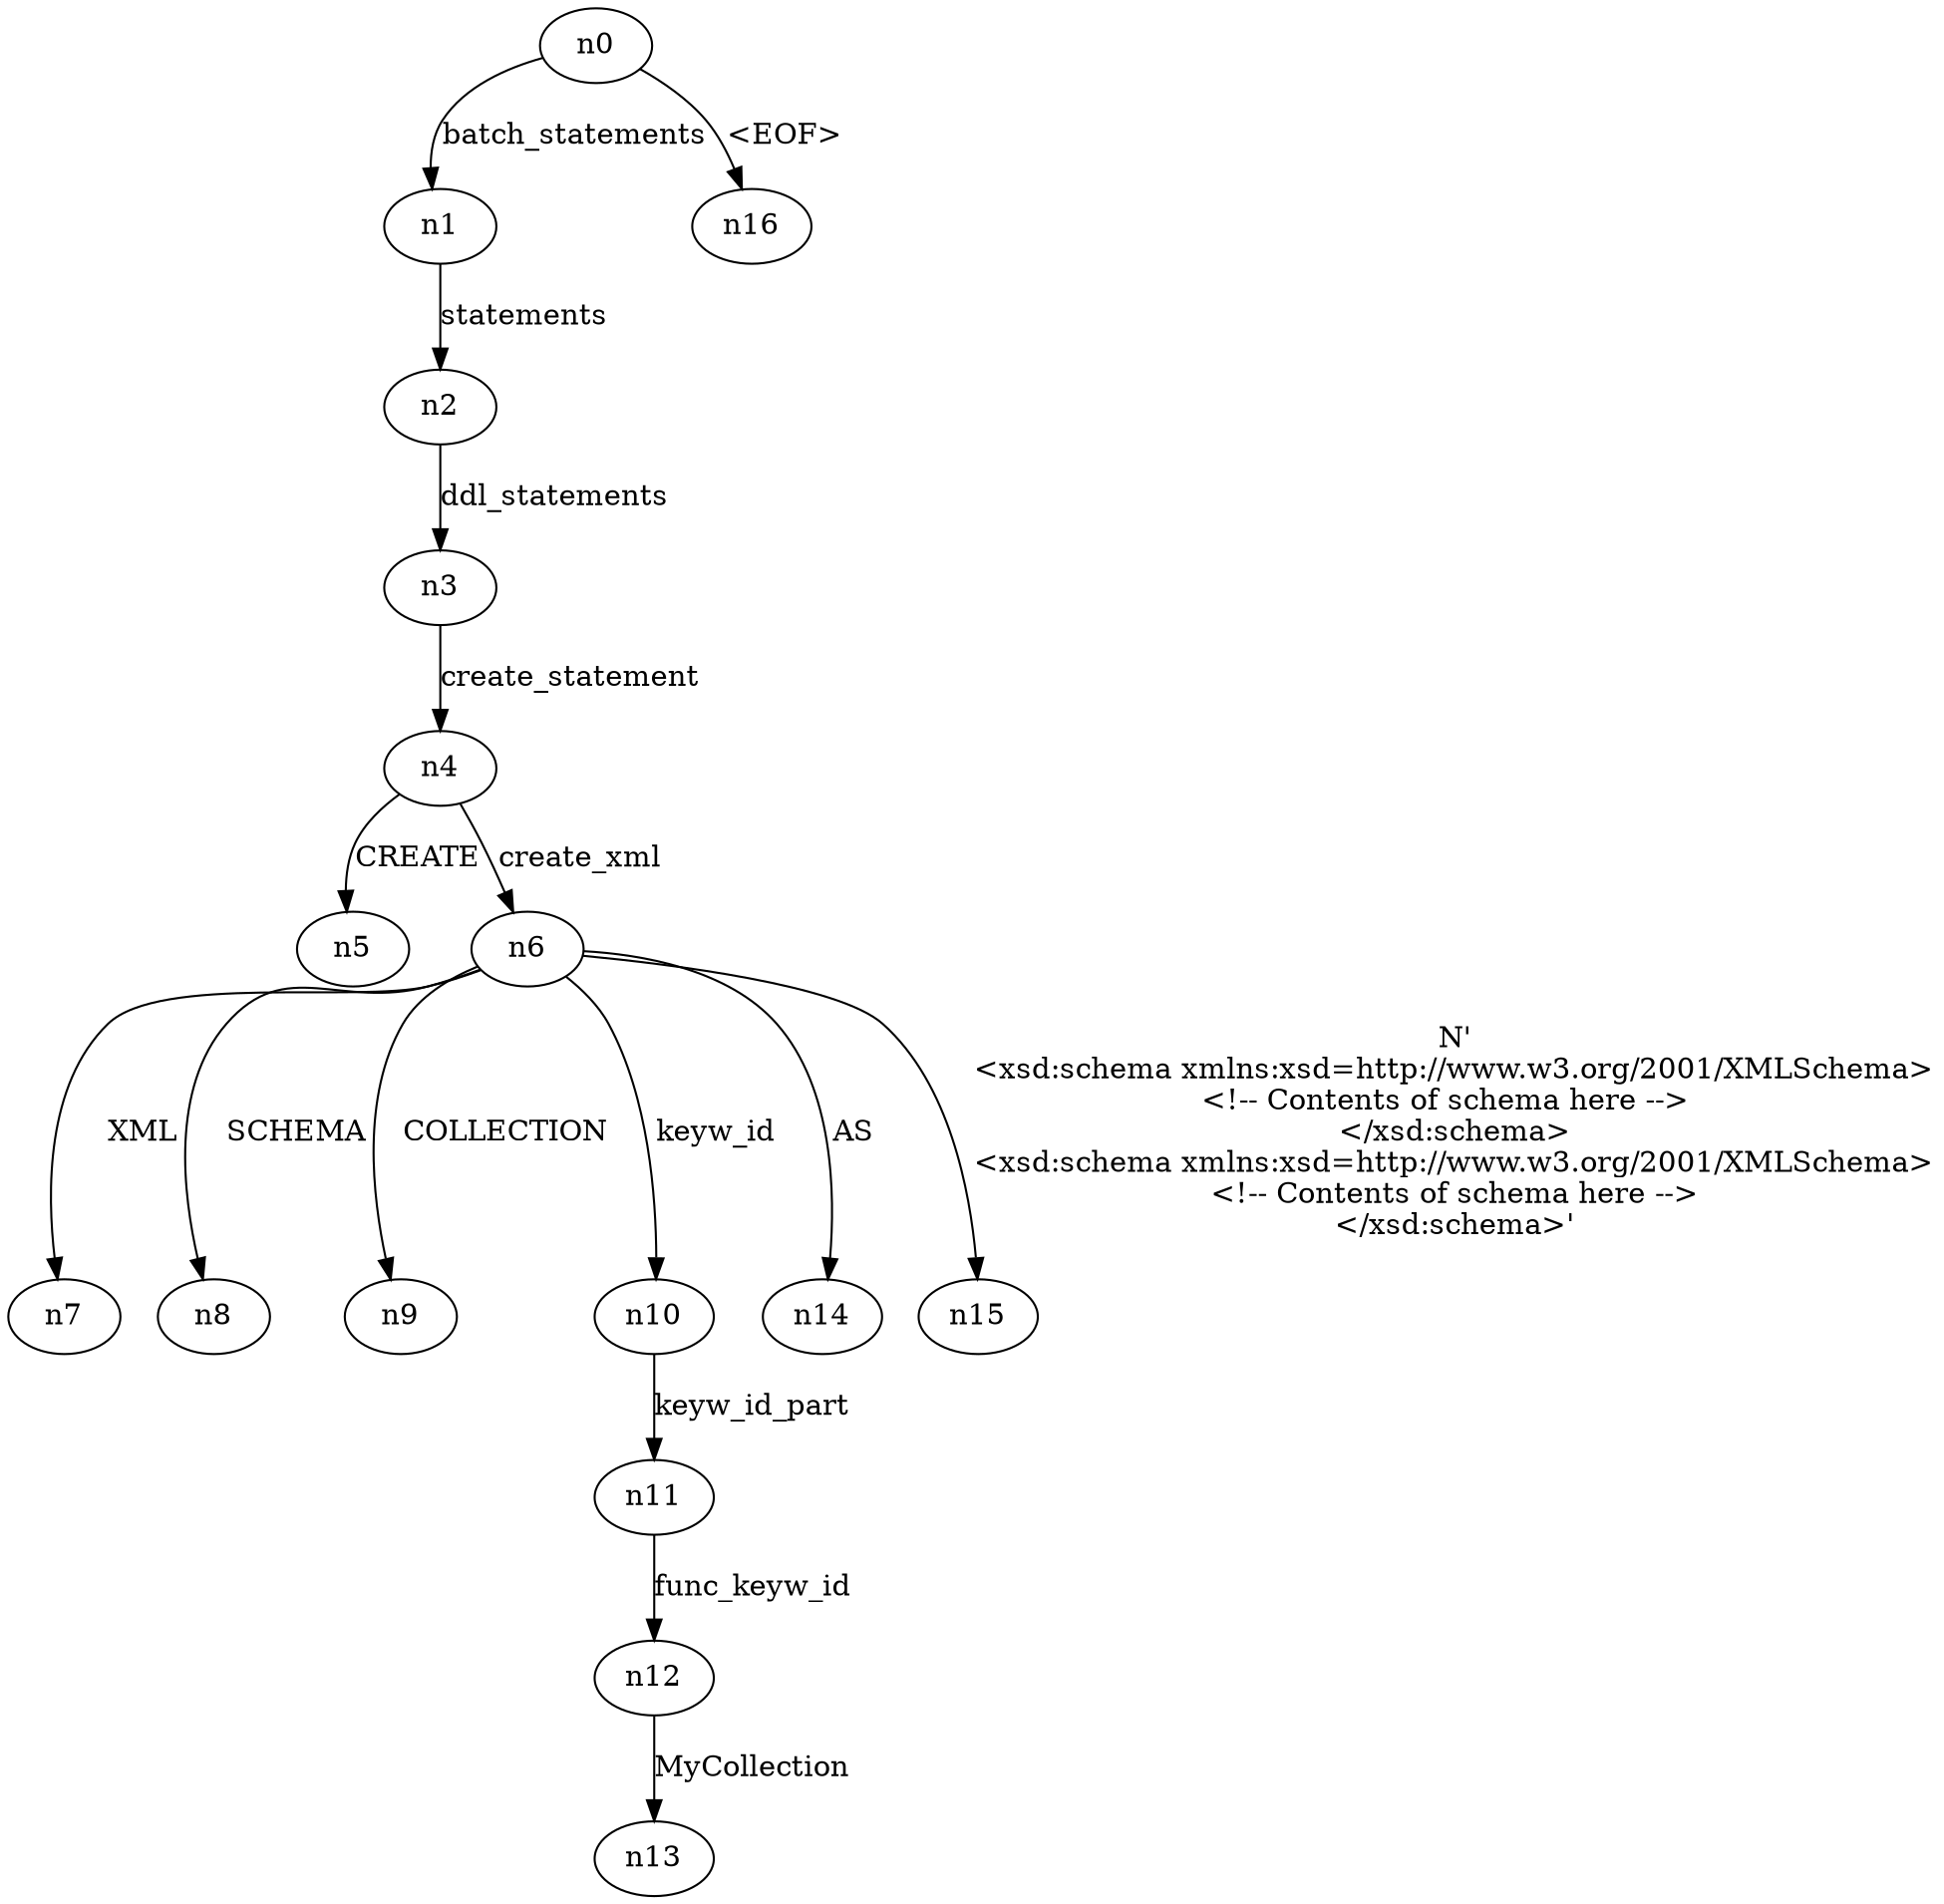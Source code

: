 digraph ParseTree {
  n0 -> n1 [label="batch_statements"];
  n1 -> n2 [label="statements"];
  n2 -> n3 [label="ddl_statements"];
  n3 -> n4 [label="create_statement"];
  n4 -> n5 [label="CREATE"];
  n4 -> n6 [label="create_xml"];
  n6 -> n7 [label="XML"];
  n6 -> n8 [label="SCHEMA"];
  n6 -> n9 [label="COLLECTION"];
  n6 -> n10 [label="keyw_id"];
  n10 -> n11 [label="keyw_id_part"];
  n11 -> n12 [label="func_keyw_id"];
  n12 -> n13 [label="MyCollection"];
  n6 -> n14 [label="AS"];
  n6 -> n15 [label="N'
<xsd:schema xmlns:xsd=http://www.w3.org/2001/XMLSchema>
<!-- Contents of schema here -->  
</xsd:schema>
<xsd:schema xmlns:xsd=http://www.w3.org/2001/XMLSchema>
<!-- Contents of schema here -->
</xsd:schema>'"];
  n0 -> n16 [label="<EOF>"];
}
